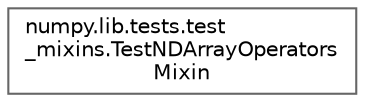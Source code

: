 digraph "Graphical Class Hierarchy"
{
 // LATEX_PDF_SIZE
  bgcolor="transparent";
  edge [fontname=Helvetica,fontsize=10,labelfontname=Helvetica,labelfontsize=10];
  node [fontname=Helvetica,fontsize=10,shape=box,height=0.2,width=0.4];
  rankdir="LR";
  Node0 [id="Node000000",label="numpy.lib.tests.test\l_mixins.TestNDArrayOperators\lMixin",height=0.2,width=0.4,color="grey40", fillcolor="white", style="filled",URL="$df/d50/classnumpy_1_1lib_1_1tests_1_1test__mixins_1_1TestNDArrayOperatorsMixin.html",tooltip=" "];
}
